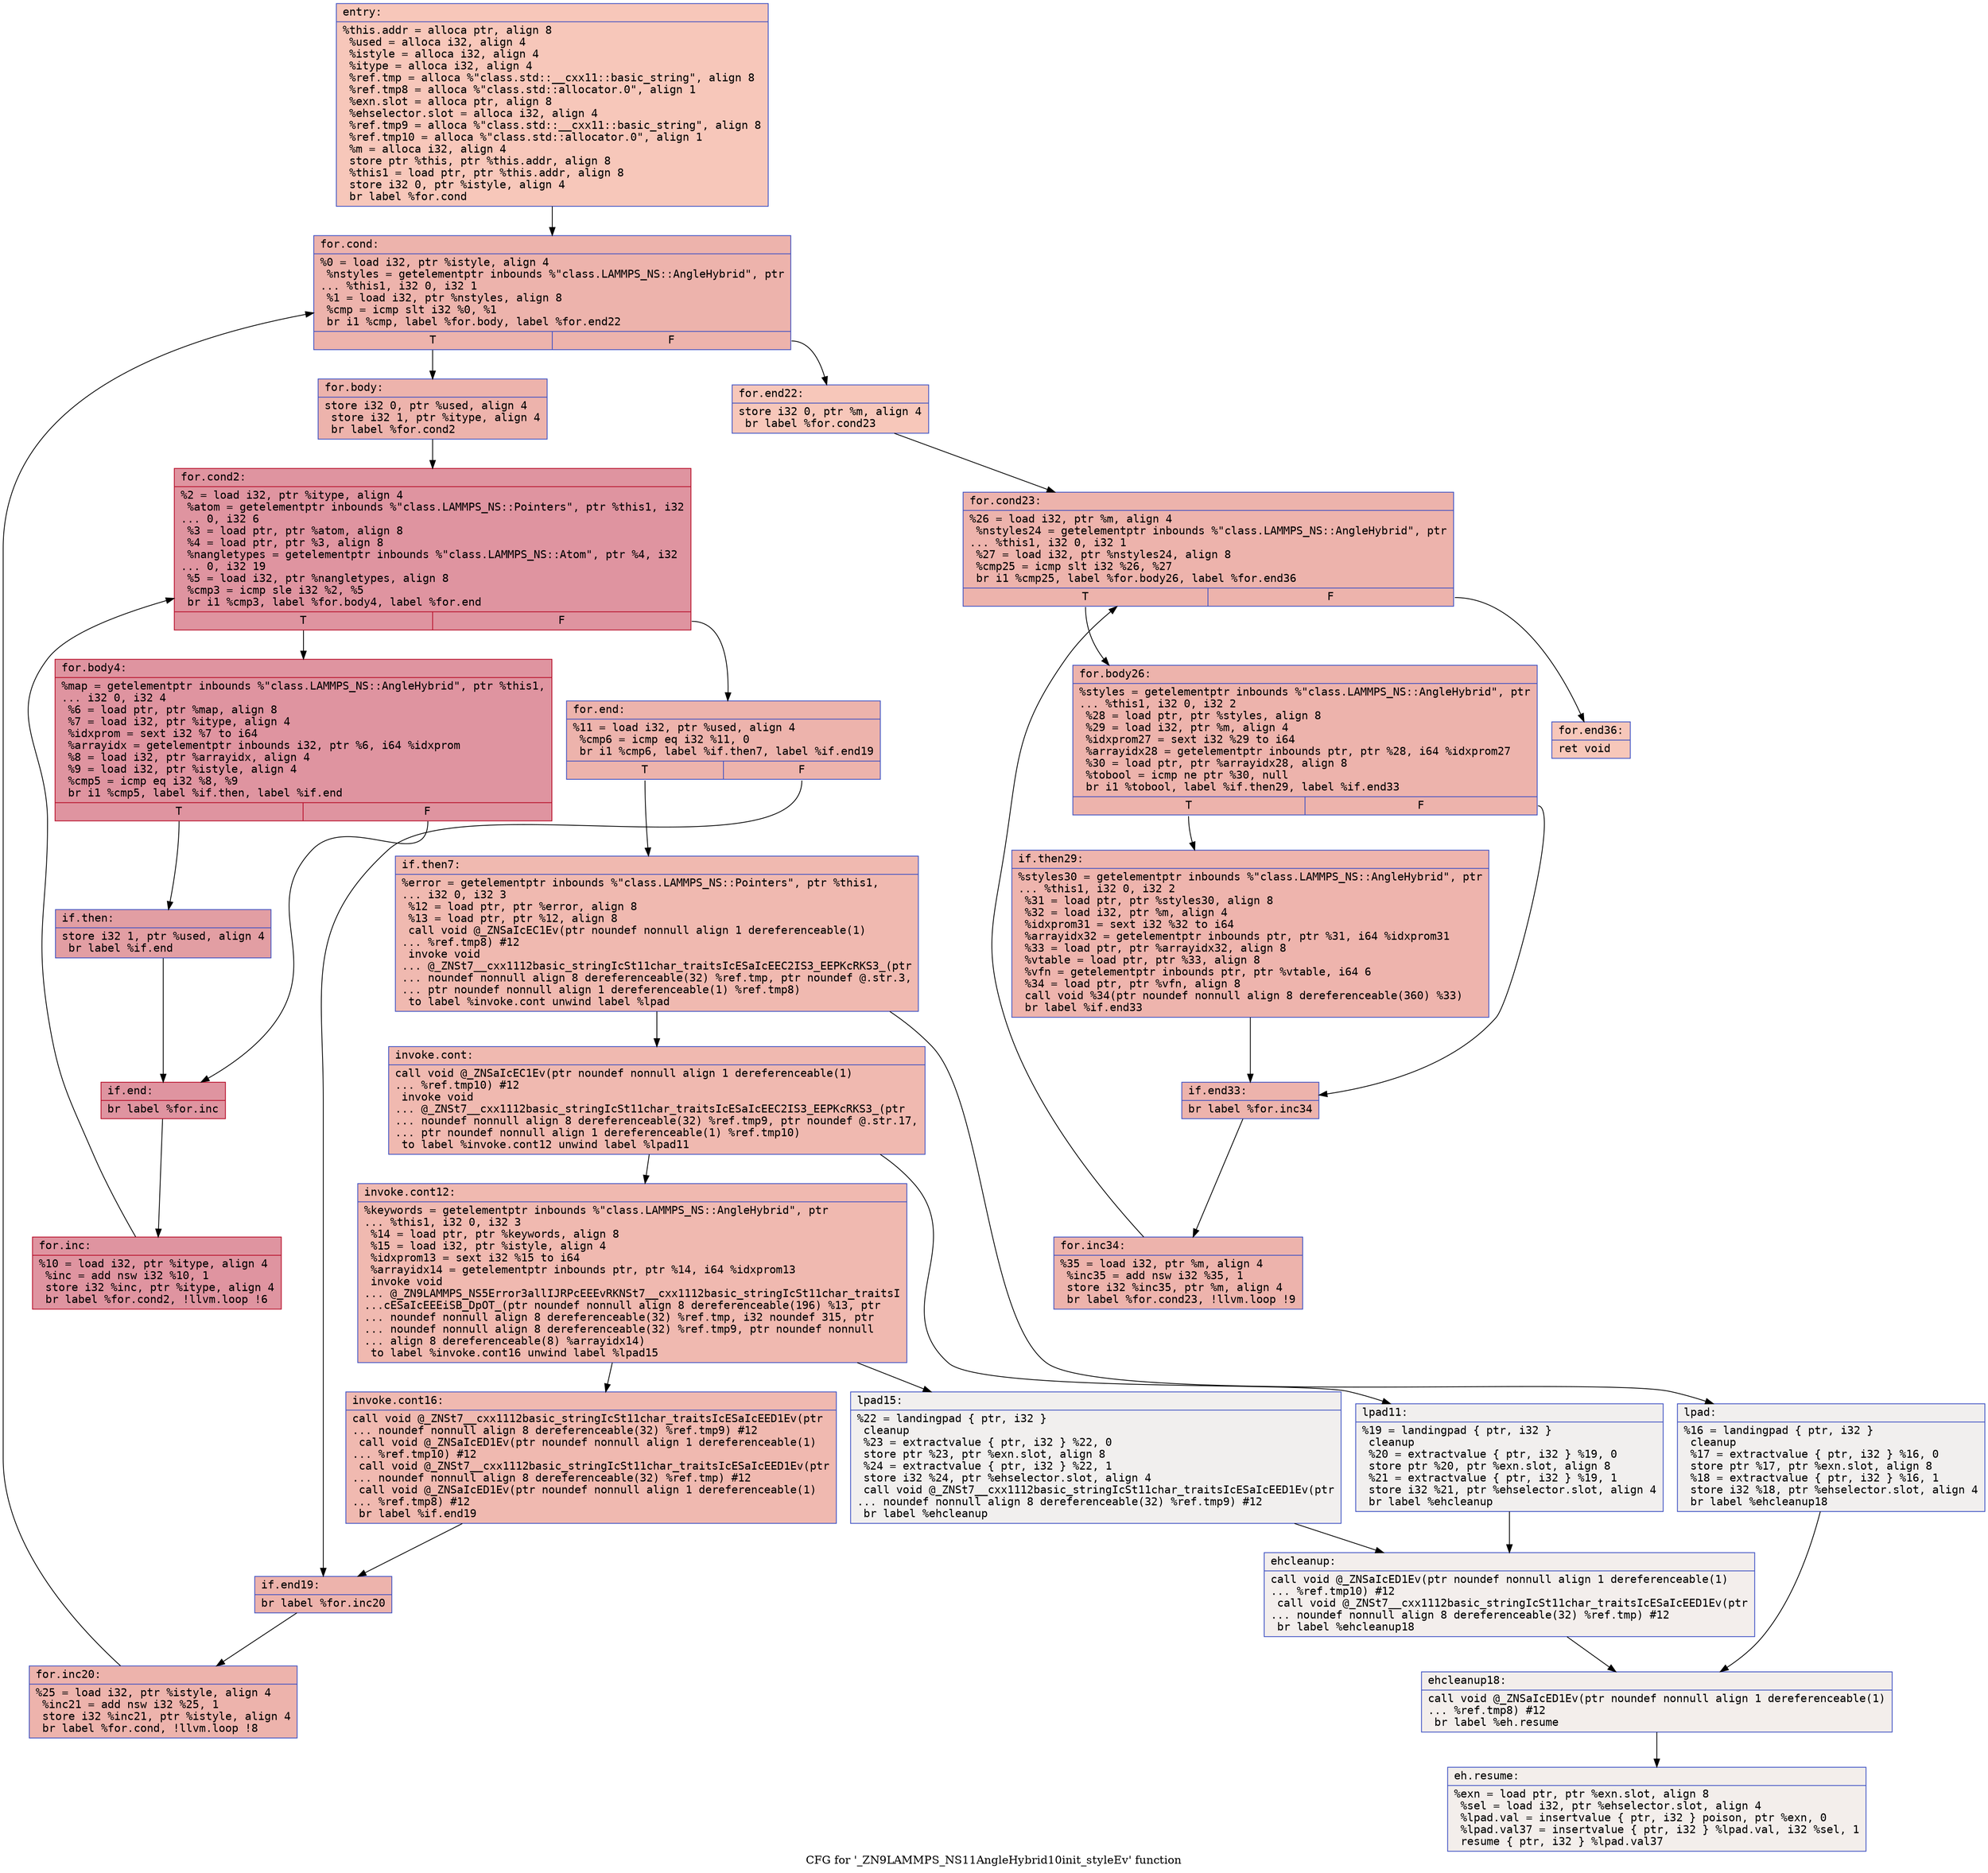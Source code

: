 digraph "CFG for '_ZN9LAMMPS_NS11AngleHybrid10init_styleEv' function" {
	label="CFG for '_ZN9LAMMPS_NS11AngleHybrid10init_styleEv' function";

	Node0x55b510d840d0 [shape=record,color="#3d50c3ff", style=filled, fillcolor="#ec7f6370" fontname="Courier",label="{entry:\l|  %this.addr = alloca ptr, align 8\l  %used = alloca i32, align 4\l  %istyle = alloca i32, align 4\l  %itype = alloca i32, align 4\l  %ref.tmp = alloca %\"class.std::__cxx11::basic_string\", align 8\l  %ref.tmp8 = alloca %\"class.std::allocator.0\", align 1\l  %exn.slot = alloca ptr, align 8\l  %ehselector.slot = alloca i32, align 4\l  %ref.tmp9 = alloca %\"class.std::__cxx11::basic_string\", align 8\l  %ref.tmp10 = alloca %\"class.std::allocator.0\", align 1\l  %m = alloca i32, align 4\l  store ptr %this, ptr %this.addr, align 8\l  %this1 = load ptr, ptr %this.addr, align 8\l  store i32 0, ptr %istyle, align 4\l  br label %for.cond\l}"];
	Node0x55b510d840d0 -> Node0x55b510d84920[tooltip="entry -> for.cond\nProbability 100.00%" ];
	Node0x55b510d84920 [shape=record,color="#3d50c3ff", style=filled, fillcolor="#d6524470" fontname="Courier",label="{for.cond:\l|  %0 = load i32, ptr %istyle, align 4\l  %nstyles = getelementptr inbounds %\"class.LAMMPS_NS::AngleHybrid\", ptr\l... %this1, i32 0, i32 1\l  %1 = load i32, ptr %nstyles, align 8\l  %cmp = icmp slt i32 %0, %1\l  br i1 %cmp, label %for.body, label %for.end22\l|{<s0>T|<s1>F}}"];
	Node0x55b510d84920:s0 -> Node0x55b510d84ca0[tooltip="for.cond -> for.body\nProbability 96.88%" ];
	Node0x55b510d84920:s1 -> Node0x55b510d84d20[tooltip="for.cond -> for.end22\nProbability 3.12%" ];
	Node0x55b510d84ca0 [shape=record,color="#3d50c3ff", style=filled, fillcolor="#d6524470" fontname="Courier",label="{for.body:\l|  store i32 0, ptr %used, align 4\l  store i32 1, ptr %itype, align 4\l  br label %for.cond2\l}"];
	Node0x55b510d84ca0 -> Node0x55b510d84f90[tooltip="for.body -> for.cond2\nProbability 100.00%" ];
	Node0x55b510d84f90 [shape=record,color="#b70d28ff", style=filled, fillcolor="#b70d2870" fontname="Courier",label="{for.cond2:\l|  %2 = load i32, ptr %itype, align 4\l  %atom = getelementptr inbounds %\"class.LAMMPS_NS::Pointers\", ptr %this1, i32\l... 0, i32 6\l  %3 = load ptr, ptr %atom, align 8\l  %4 = load ptr, ptr %3, align 8\l  %nangletypes = getelementptr inbounds %\"class.LAMMPS_NS::Atom\", ptr %4, i32\l... 0, i32 19\l  %5 = load i32, ptr %nangletypes, align 8\l  %cmp3 = icmp sle i32 %2, %5\l  br i1 %cmp3, label %for.body4, label %for.end\l|{<s0>T|<s1>F}}"];
	Node0x55b510d84f90:s0 -> Node0x55b510d85500[tooltip="for.cond2 -> for.body4\nProbability 96.88%" ];
	Node0x55b510d84f90:s1 -> Node0x55b510d85580[tooltip="for.cond2 -> for.end\nProbability 3.12%" ];
	Node0x55b510d85500 [shape=record,color="#b70d28ff", style=filled, fillcolor="#b70d2870" fontname="Courier",label="{for.body4:\l|  %map = getelementptr inbounds %\"class.LAMMPS_NS::AngleHybrid\", ptr %this1,\l... i32 0, i32 4\l  %6 = load ptr, ptr %map, align 8\l  %7 = load i32, ptr %itype, align 4\l  %idxprom = sext i32 %7 to i64\l  %arrayidx = getelementptr inbounds i32, ptr %6, i64 %idxprom\l  %8 = load i32, ptr %arrayidx, align 4\l  %9 = load i32, ptr %istyle, align 4\l  %cmp5 = icmp eq i32 %8, %9\l  br i1 %cmp5, label %if.then, label %if.end\l|{<s0>T|<s1>F}}"];
	Node0x55b510d85500:s0 -> Node0x55b510d85d20[tooltip="for.body4 -> if.then\nProbability 50.00%" ];
	Node0x55b510d85500:s1 -> Node0x55b510d85d90[tooltip="for.body4 -> if.end\nProbability 50.00%" ];
	Node0x55b510d85d20 [shape=record,color="#3d50c3ff", style=filled, fillcolor="#be242e70" fontname="Courier",label="{if.then:\l|  store i32 1, ptr %used, align 4\l  br label %if.end\l}"];
	Node0x55b510d85d20 -> Node0x55b510d85d90[tooltip="if.then -> if.end\nProbability 100.00%" ];
	Node0x55b510d85d90 [shape=record,color="#b70d28ff", style=filled, fillcolor="#b70d2870" fontname="Courier",label="{if.end:\l|  br label %for.inc\l}"];
	Node0x55b510d85d90 -> Node0x55b510d85fc0[tooltip="if.end -> for.inc\nProbability 100.00%" ];
	Node0x55b510d85fc0 [shape=record,color="#b70d28ff", style=filled, fillcolor="#b70d2870" fontname="Courier",label="{for.inc:\l|  %10 = load i32, ptr %itype, align 4\l  %inc = add nsw i32 %10, 1\l  store i32 %inc, ptr %itype, align 4\l  br label %for.cond2, !llvm.loop !6\l}"];
	Node0x55b510d85fc0 -> Node0x55b510d84f90[tooltip="for.inc -> for.cond2\nProbability 100.00%" ];
	Node0x55b510d85580 [shape=record,color="#3d50c3ff", style=filled, fillcolor="#d6524470" fontname="Courier",label="{for.end:\l|  %11 = load i32, ptr %used, align 4\l  %cmp6 = icmp eq i32 %11, 0\l  br i1 %cmp6, label %if.then7, label %if.end19\l|{<s0>T|<s1>F}}"];
	Node0x55b510d85580:s0 -> Node0x55b510d864e0[tooltip="for.end -> if.then7\nProbability 37.50%" ];
	Node0x55b510d85580:s1 -> Node0x55b510d86560[tooltip="for.end -> if.end19\nProbability 62.50%" ];
	Node0x55b510d864e0 [shape=record,color="#3d50c3ff", style=filled, fillcolor="#de614d70" fontname="Courier",label="{if.then7:\l|  %error = getelementptr inbounds %\"class.LAMMPS_NS::Pointers\", ptr %this1,\l... i32 0, i32 3\l  %12 = load ptr, ptr %error, align 8\l  %13 = load ptr, ptr %12, align 8\l  call void @_ZNSaIcEC1Ev(ptr noundef nonnull align 1 dereferenceable(1)\l... %ref.tmp8) #12\l  invoke void\l... @_ZNSt7__cxx1112basic_stringIcSt11char_traitsIcESaIcEEC2IS3_EEPKcRKS3_(ptr\l... noundef nonnull align 8 dereferenceable(32) %ref.tmp, ptr noundef @.str.3,\l... ptr noundef nonnull align 1 dereferenceable(1) %ref.tmp8)\l          to label %invoke.cont unwind label %lpad\l}"];
	Node0x55b510d864e0 -> Node0x55b510d869f0[tooltip="if.then7 -> invoke.cont\nProbability 100.00%" ];
	Node0x55b510d864e0 -> Node0x55b510d86a70[tooltip="if.then7 -> lpad\nProbability 0.00%" ];
	Node0x55b510d869f0 [shape=record,color="#3d50c3ff", style=filled, fillcolor="#de614d70" fontname="Courier",label="{invoke.cont:\l|  call void @_ZNSaIcEC1Ev(ptr noundef nonnull align 1 dereferenceable(1)\l... %ref.tmp10) #12\l  invoke void\l... @_ZNSt7__cxx1112basic_stringIcSt11char_traitsIcESaIcEEC2IS3_EEPKcRKS3_(ptr\l... noundef nonnull align 8 dereferenceable(32) %ref.tmp9, ptr noundef @.str.17,\l... ptr noundef nonnull align 1 dereferenceable(1) %ref.tmp10)\l          to label %invoke.cont12 unwind label %lpad11\l}"];
	Node0x55b510d869f0 -> Node0x55b510d86d90[tooltip="invoke.cont -> invoke.cont12\nProbability 100.00%" ];
	Node0x55b510d869f0 -> Node0x55b510d86de0[tooltip="invoke.cont -> lpad11\nProbability 0.00%" ];
	Node0x55b510d86d90 [shape=record,color="#3d50c3ff", style=filled, fillcolor="#de614d70" fontname="Courier",label="{invoke.cont12:\l|  %keywords = getelementptr inbounds %\"class.LAMMPS_NS::AngleHybrid\", ptr\l... %this1, i32 0, i32 3\l  %14 = load ptr, ptr %keywords, align 8\l  %15 = load i32, ptr %istyle, align 4\l  %idxprom13 = sext i32 %15 to i64\l  %arrayidx14 = getelementptr inbounds ptr, ptr %14, i64 %idxprom13\l  invoke void\l... @_ZN9LAMMPS_NS5Error3allIJRPcEEEvRKNSt7__cxx1112basic_stringIcSt11char_traitsI\l...cESaIcEEEiSB_DpOT_(ptr noundef nonnull align 8 dereferenceable(196) %13, ptr\l... noundef nonnull align 8 dereferenceable(32) %ref.tmp, i32 noundef 315, ptr\l... noundef nonnull align 8 dereferenceable(32) %ref.tmp9, ptr noundef nonnull\l... align 8 dereferenceable(8) %arrayidx14)\l          to label %invoke.cont16 unwind label %lpad15\l}"];
	Node0x55b510d86d90 -> Node0x55b510d86d40[tooltip="invoke.cont12 -> invoke.cont16\nProbability 100.00%" ];
	Node0x55b510d86d90 -> Node0x55b510d87410[tooltip="invoke.cont12 -> lpad15\nProbability 0.00%" ];
	Node0x55b510d86d40 [shape=record,color="#3d50c3ff", style=filled, fillcolor="#de614d70" fontname="Courier",label="{invoke.cont16:\l|  call void @_ZNSt7__cxx1112basic_stringIcSt11char_traitsIcESaIcEED1Ev(ptr\l... noundef nonnull align 8 dereferenceable(32) %ref.tmp9) #12\l  call void @_ZNSaIcED1Ev(ptr noundef nonnull align 1 dereferenceable(1)\l... %ref.tmp10) #12\l  call void @_ZNSt7__cxx1112basic_stringIcSt11char_traitsIcESaIcEED1Ev(ptr\l... noundef nonnull align 8 dereferenceable(32) %ref.tmp) #12\l  call void @_ZNSaIcED1Ev(ptr noundef nonnull align 1 dereferenceable(1)\l... %ref.tmp8) #12\l  br label %if.end19\l}"];
	Node0x55b510d86d40 -> Node0x55b510d86560[tooltip="invoke.cont16 -> if.end19\nProbability 100.00%" ];
	Node0x55b510d86a70 [shape=record,color="#3d50c3ff", style=filled, fillcolor="#e0dbd870" fontname="Courier",label="{lpad:\l|  %16 = landingpad \{ ptr, i32 \}\l          cleanup\l  %17 = extractvalue \{ ptr, i32 \} %16, 0\l  store ptr %17, ptr %exn.slot, align 8\l  %18 = extractvalue \{ ptr, i32 \} %16, 1\l  store i32 %18, ptr %ehselector.slot, align 4\l  br label %ehcleanup18\l}"];
	Node0x55b510d86a70 -> Node0x55b510d87dd0[tooltip="lpad -> ehcleanup18\nProbability 100.00%" ];
	Node0x55b510d86de0 [shape=record,color="#3d50c3ff", style=filled, fillcolor="#e0dbd870" fontname="Courier",label="{lpad11:\l|  %19 = landingpad \{ ptr, i32 \}\l          cleanup\l  %20 = extractvalue \{ ptr, i32 \} %19, 0\l  store ptr %20, ptr %exn.slot, align 8\l  %21 = extractvalue \{ ptr, i32 \} %19, 1\l  store i32 %21, ptr %ehselector.slot, align 4\l  br label %ehcleanup\l}"];
	Node0x55b510d86de0 -> Node0x55b510d88140[tooltip="lpad11 -> ehcleanup\nProbability 100.00%" ];
	Node0x55b510d87410 [shape=record,color="#3d50c3ff", style=filled, fillcolor="#e0dbd870" fontname="Courier",label="{lpad15:\l|  %22 = landingpad \{ ptr, i32 \}\l          cleanup\l  %23 = extractvalue \{ ptr, i32 \} %22, 0\l  store ptr %23, ptr %exn.slot, align 8\l  %24 = extractvalue \{ ptr, i32 \} %22, 1\l  store i32 %24, ptr %ehselector.slot, align 4\l  call void @_ZNSt7__cxx1112basic_stringIcSt11char_traitsIcESaIcEED1Ev(ptr\l... noundef nonnull align 8 dereferenceable(32) %ref.tmp9) #12\l  br label %ehcleanup\l}"];
	Node0x55b510d87410 -> Node0x55b510d88140[tooltip="lpad15 -> ehcleanup\nProbability 100.00%" ];
	Node0x55b510d88140 [shape=record,color="#3d50c3ff", style=filled, fillcolor="#e3d9d370" fontname="Courier",label="{ehcleanup:\l|  call void @_ZNSaIcED1Ev(ptr noundef nonnull align 1 dereferenceable(1)\l... %ref.tmp10) #12\l  call void @_ZNSt7__cxx1112basic_stringIcSt11char_traitsIcESaIcEED1Ev(ptr\l... noundef nonnull align 8 dereferenceable(32) %ref.tmp) #12\l  br label %ehcleanup18\l}"];
	Node0x55b510d88140 -> Node0x55b510d87dd0[tooltip="ehcleanup -> ehcleanup18\nProbability 100.00%" ];
	Node0x55b510d87dd0 [shape=record,color="#3d50c3ff", style=filled, fillcolor="#e5d8d170" fontname="Courier",label="{ehcleanup18:\l|  call void @_ZNSaIcED1Ev(ptr noundef nonnull align 1 dereferenceable(1)\l... %ref.tmp8) #12\l  br label %eh.resume\l}"];
	Node0x55b510d87dd0 -> Node0x55b510d889f0[tooltip="ehcleanup18 -> eh.resume\nProbability 100.00%" ];
	Node0x55b510d86560 [shape=record,color="#3d50c3ff", style=filled, fillcolor="#d6524470" fontname="Courier",label="{if.end19:\l|  br label %for.inc20\l}"];
	Node0x55b510d86560 -> Node0x55b510d85660[tooltip="if.end19 -> for.inc20\nProbability 100.00%" ];
	Node0x55b510d85660 [shape=record,color="#3d50c3ff", style=filled, fillcolor="#d6524470" fontname="Courier",label="{for.inc20:\l|  %25 = load i32, ptr %istyle, align 4\l  %inc21 = add nsw i32 %25, 1\l  store i32 %inc21, ptr %istyle, align 4\l  br label %for.cond, !llvm.loop !8\l}"];
	Node0x55b510d85660 -> Node0x55b510d84920[tooltip="for.inc20 -> for.cond\nProbability 100.00%" ];
	Node0x55b510d84d20 [shape=record,color="#3d50c3ff", style=filled, fillcolor="#ec7f6370" fontname="Courier",label="{for.end22:\l|  store i32 0, ptr %m, align 4\l  br label %for.cond23\l}"];
	Node0x55b510d84d20 -> Node0x55b510d892c0[tooltip="for.end22 -> for.cond23\nProbability 100.00%" ];
	Node0x55b510d892c0 [shape=record,color="#3d50c3ff", style=filled, fillcolor="#d6524470" fontname="Courier",label="{for.cond23:\l|  %26 = load i32, ptr %m, align 4\l  %nstyles24 = getelementptr inbounds %\"class.LAMMPS_NS::AngleHybrid\", ptr\l... %this1, i32 0, i32 1\l  %27 = load i32, ptr %nstyles24, align 8\l  %cmp25 = icmp slt i32 %26, %27\l  br i1 %cmp25, label %for.body26, label %for.end36\l|{<s0>T|<s1>F}}"];
	Node0x55b510d892c0:s0 -> Node0x55b510d89650[tooltip="for.cond23 -> for.body26\nProbability 96.88%" ];
	Node0x55b510d892c0:s1 -> Node0x55b510d896d0[tooltip="for.cond23 -> for.end36\nProbability 3.12%" ];
	Node0x55b510d89650 [shape=record,color="#3d50c3ff", style=filled, fillcolor="#d6524470" fontname="Courier",label="{for.body26:\l|  %styles = getelementptr inbounds %\"class.LAMMPS_NS::AngleHybrid\", ptr\l... %this1, i32 0, i32 2\l  %28 = load ptr, ptr %styles, align 8\l  %29 = load i32, ptr %m, align 4\l  %idxprom27 = sext i32 %29 to i64\l  %arrayidx28 = getelementptr inbounds ptr, ptr %28, i64 %idxprom27\l  %30 = load ptr, ptr %arrayidx28, align 8\l  %tobool = icmp ne ptr %30, null\l  br i1 %tobool, label %if.then29, label %if.end33\l|{<s0>T|<s1>F}}"];
	Node0x55b510d89650:s0 -> Node0x55b510d89c80[tooltip="for.body26 -> if.then29\nProbability 62.50%" ];
	Node0x55b510d89650:s1 -> Node0x55b510d89d00[tooltip="for.body26 -> if.end33\nProbability 37.50%" ];
	Node0x55b510d89c80 [shape=record,color="#3d50c3ff", style=filled, fillcolor="#d8564670" fontname="Courier",label="{if.then29:\l|  %styles30 = getelementptr inbounds %\"class.LAMMPS_NS::AngleHybrid\", ptr\l... %this1, i32 0, i32 2\l  %31 = load ptr, ptr %styles30, align 8\l  %32 = load i32, ptr %m, align 4\l  %idxprom31 = sext i32 %32 to i64\l  %arrayidx32 = getelementptr inbounds ptr, ptr %31, i64 %idxprom31\l  %33 = load ptr, ptr %arrayidx32, align 8\l  %vtable = load ptr, ptr %33, align 8\l  %vfn = getelementptr inbounds ptr, ptr %vtable, i64 6\l  %34 = load ptr, ptr %vfn, align 8\l  call void %34(ptr noundef nonnull align 8 dereferenceable(360) %33)\l  br label %if.end33\l}"];
	Node0x55b510d89c80 -> Node0x55b510d89d00[tooltip="if.then29 -> if.end33\nProbability 100.00%" ];
	Node0x55b510d89d00 [shape=record,color="#3d50c3ff", style=filled, fillcolor="#d6524470" fontname="Courier",label="{if.end33:\l|  br label %for.inc34\l}"];
	Node0x55b510d89d00 -> Node0x55b510d8a570[tooltip="if.end33 -> for.inc34\nProbability 100.00%" ];
	Node0x55b510d8a570 [shape=record,color="#3d50c3ff", style=filled, fillcolor="#d6524470" fontname="Courier",label="{for.inc34:\l|  %35 = load i32, ptr %m, align 4\l  %inc35 = add nsw i32 %35, 1\l  store i32 %inc35, ptr %m, align 4\l  br label %for.cond23, !llvm.loop !9\l}"];
	Node0x55b510d8a570 -> Node0x55b510d892c0[tooltip="for.inc34 -> for.cond23\nProbability 100.00%" ];
	Node0x55b510d896d0 [shape=record,color="#3d50c3ff", style=filled, fillcolor="#ec7f6370" fontname="Courier",label="{for.end36:\l|  ret void\l}"];
	Node0x55b510d889f0 [shape=record,color="#3d50c3ff", style=filled, fillcolor="#e5d8d170" fontname="Courier",label="{eh.resume:\l|  %exn = load ptr, ptr %exn.slot, align 8\l  %sel = load i32, ptr %ehselector.slot, align 4\l  %lpad.val = insertvalue \{ ptr, i32 \} poison, ptr %exn, 0\l  %lpad.val37 = insertvalue \{ ptr, i32 \} %lpad.val, i32 %sel, 1\l  resume \{ ptr, i32 \} %lpad.val37\l}"];
}
